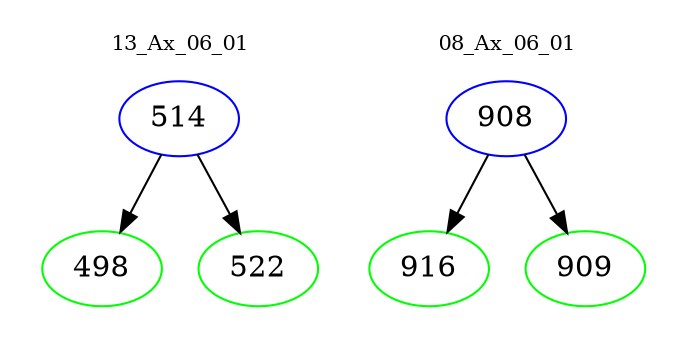 digraph{
subgraph cluster_0 {
color = white
label = "13_Ax_06_01";
fontsize=10;
T0_514 [label="514", color="blue"]
T0_514 -> T0_498 [color="black"]
T0_498 [label="498", color="green"]
T0_514 -> T0_522 [color="black"]
T0_522 [label="522", color="green"]
}
subgraph cluster_1 {
color = white
label = "08_Ax_06_01";
fontsize=10;
T1_908 [label="908", color="blue"]
T1_908 -> T1_916 [color="black"]
T1_916 [label="916", color="green"]
T1_908 -> T1_909 [color="black"]
T1_909 [label="909", color="green"]
}
}

